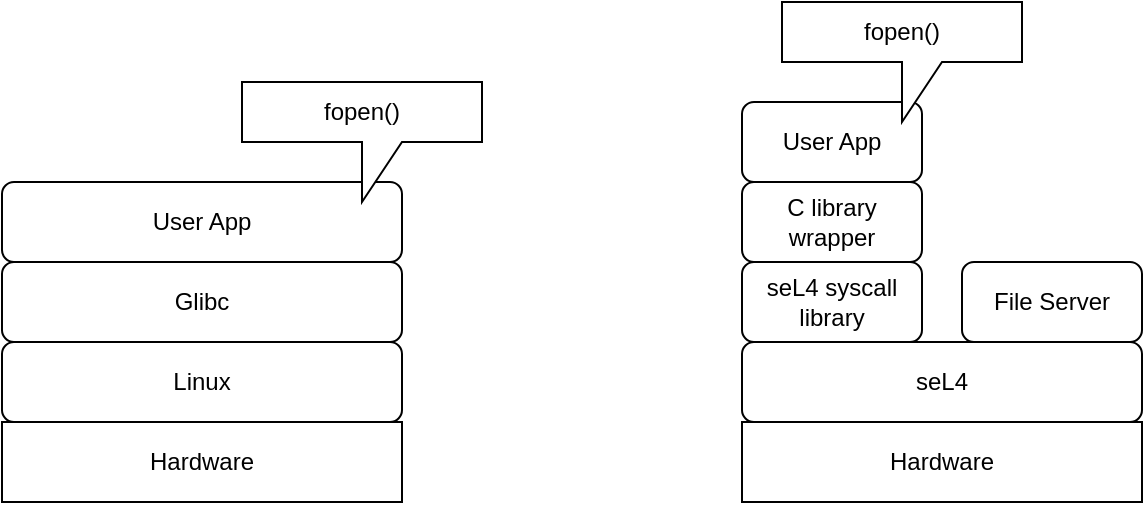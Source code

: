 <mxfile version="14.5.3" type="device"><diagram id="luvpOyowrsolb4Bo4GXI" name="Page-1"><mxGraphModel dx="1038" dy="579" grid="1" gridSize="10" guides="1" tooltips="1" connect="1" arrows="1" fold="1" page="1" pageScale="1" pageWidth="850" pageHeight="1100" math="0" shadow="0"><root><mxCell id="0"/><mxCell id="1" parent="0"/><mxCell id="2h_LHqNpwP-v1wg1Jmpy-1" value="Hardware" style="rounded=0;whiteSpace=wrap;html=1;" vertex="1" parent="1"><mxGeometry x="150" y="350" width="200" height="40" as="geometry"/></mxCell><mxCell id="2h_LHqNpwP-v1wg1Jmpy-2" value="Linux" style="rounded=1;whiteSpace=wrap;html=1;" vertex="1" parent="1"><mxGeometry x="150" y="310" width="200" height="40" as="geometry"/></mxCell><mxCell id="2h_LHqNpwP-v1wg1Jmpy-4" value="User App" style="rounded=1;whiteSpace=wrap;html=1;" vertex="1" parent="1"><mxGeometry x="150" y="230" width="200" height="40" as="geometry"/></mxCell><mxCell id="2h_LHqNpwP-v1wg1Jmpy-5" value="fopen()" style="shape=callout;whiteSpace=wrap;html=1;perimeter=calloutPerimeter;" vertex="1" parent="1"><mxGeometry x="270" y="180" width="120" height="60" as="geometry"/></mxCell><mxCell id="2h_LHqNpwP-v1wg1Jmpy-6" value="Glibc" style="rounded=1;whiteSpace=wrap;html=1;" vertex="1" parent="1"><mxGeometry x="150" y="270" width="200" height="40" as="geometry"/></mxCell><mxCell id="2h_LHqNpwP-v1wg1Jmpy-7" value="Hardware" style="rounded=0;whiteSpace=wrap;html=1;" vertex="1" parent="1"><mxGeometry x="520" y="350" width="200" height="40" as="geometry"/></mxCell><mxCell id="2h_LHqNpwP-v1wg1Jmpy-8" value="seL4" style="rounded=1;whiteSpace=wrap;html=1;" vertex="1" parent="1"><mxGeometry x="520" y="310" width="200" height="40" as="geometry"/></mxCell><mxCell id="2h_LHqNpwP-v1wg1Jmpy-9" value="User App" style="rounded=1;whiteSpace=wrap;html=1;" vertex="1" parent="1"><mxGeometry x="520" y="190" width="90" height="40" as="geometry"/></mxCell><mxCell id="2h_LHqNpwP-v1wg1Jmpy-10" value="fopen()" style="shape=callout;whiteSpace=wrap;html=1;perimeter=calloutPerimeter;" vertex="1" parent="1"><mxGeometry x="540" y="140" width="120" height="60" as="geometry"/></mxCell><mxCell id="2h_LHqNpwP-v1wg1Jmpy-12" value="C library wrapper" style="rounded=1;whiteSpace=wrap;html=1;" vertex="1" parent="1"><mxGeometry x="520" y="230" width="90" height="40" as="geometry"/></mxCell><mxCell id="2h_LHqNpwP-v1wg1Jmpy-13" value="seL4 syscall library" style="rounded=1;whiteSpace=wrap;html=1;" vertex="1" parent="1"><mxGeometry x="520" y="270" width="90" height="40" as="geometry"/></mxCell><mxCell id="2h_LHqNpwP-v1wg1Jmpy-14" value="File Server" style="rounded=1;whiteSpace=wrap;html=1;" vertex="1" parent="1"><mxGeometry x="630" y="270" width="90" height="40" as="geometry"/></mxCell></root></mxGraphModel></diagram></mxfile>